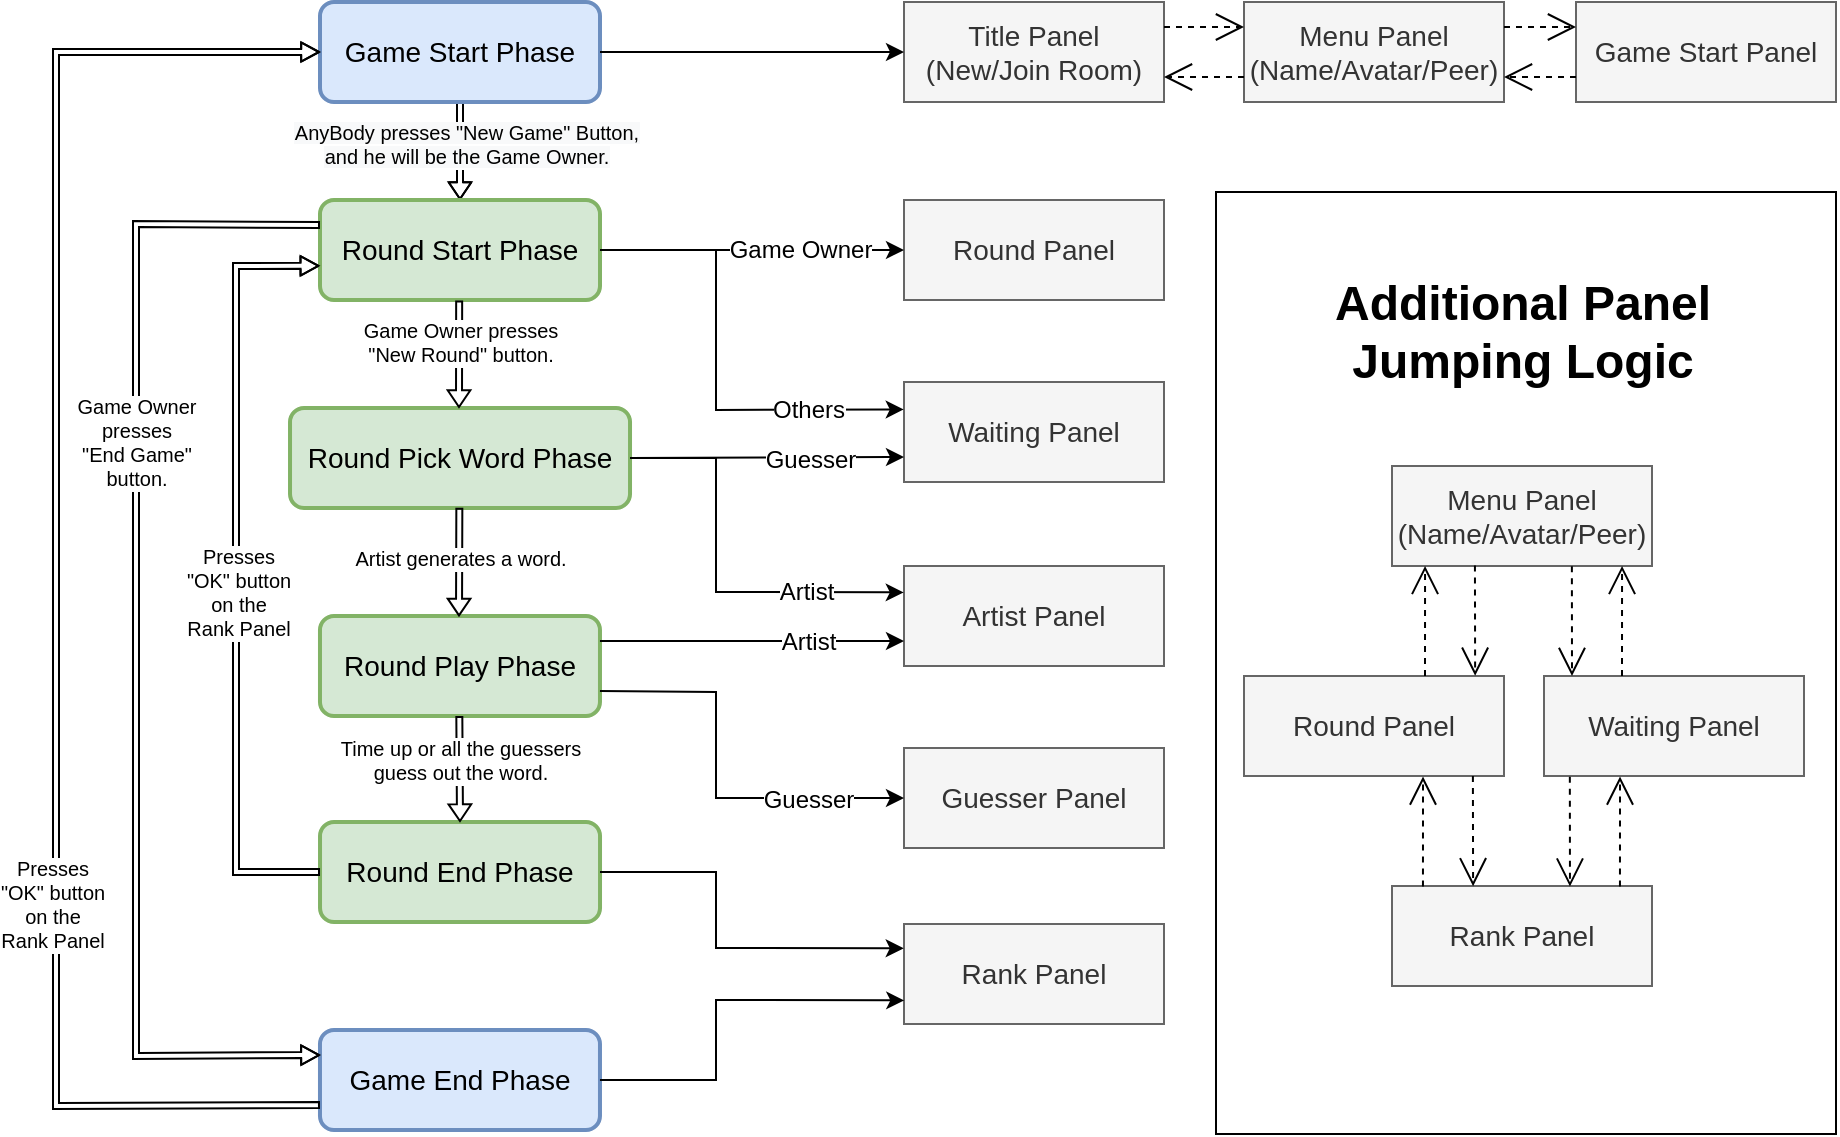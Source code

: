 <mxfile version="18.0.1" type="device"><diagram id="iVak9pPkNGJLrJ9IG5I5" name="第 1 页"><mxGraphModel dx="1018" dy="770" grid="1" gridSize="10" guides="1" tooltips="1" connect="1" arrows="1" fold="1" page="1" pageScale="1" pageWidth="1654" pageHeight="2336" math="0" shadow="0"><root><mxCell id="0"/><mxCell id="1" parent="0"/><mxCell id="a_jl4xR-fUBeWABdA4ow-54" style="edgeStyle=elbowEdgeStyle;shape=flexArrow;rounded=0;orthogonalLoop=1;jettySize=auto;elbow=vertical;html=1;entryX=0.5;entryY=0;entryDx=0;entryDy=0;fontSize=14;startArrow=none;endArrow=block;endSize=2.45;targetPerimeterSpacing=11;strokeWidth=1;fillColor=none;startFill=0;gradientColor=#ffffff;endWidth=7.328;width=3;" edge="1" parent="1" source="a_jl4xR-fUBeWABdA4ow-2" target="a_jl4xR-fUBeWABdA4ow-23"><mxGeometry relative="1" as="geometry"/></mxCell><mxCell id="a_jl4xR-fUBeWABdA4ow-114" value="&lt;span style=&quot;background-color: rgb(248, 249, 250);&quot;&gt;AnyBody presses &quot;New Game&quot; Button,&lt;/span&gt;&lt;br style=&quot;background-color: rgb(248, 249, 250);&quot;&gt;&lt;span style=&quot;background-color: rgb(248, 249, 250);&quot;&gt;and he will be the Game Owner.&lt;/span&gt;" style="edgeLabel;html=1;align=center;verticalAlign=middle;resizable=0;points=[];fontSize=10;" vertex="1" connectable="0" parent="a_jl4xR-fUBeWABdA4ow-54"><mxGeometry x="-0.357" y="1" relative="1" as="geometry"><mxPoint x="2" y="5" as="offset"/></mxGeometry></mxCell><mxCell id="a_jl4xR-fUBeWABdA4ow-2" value="&lt;font style=&quot;font-size: 14px;&quot;&gt;Game Start Phase&lt;/font&gt;" style="rounded=1;whiteSpace=wrap;html=1;absoluteArcSize=1;arcSize=14;strokeWidth=2;fillColor=#dae8fc;strokeColor=#6c8ebf;" vertex="1" parent="1"><mxGeometry x="652" y="375" width="140" height="50" as="geometry"/></mxCell><mxCell id="a_jl4xR-fUBeWABdA4ow-5" value="Title Panel&lt;br style=&quot;font-size: 14px;&quot;&gt;(New/Join Room)" style="rounded=0;whiteSpace=wrap;html=1;fontSize=14;fillColor=#f5f5f5;strokeColor=#666666;fontColor=#333333;" vertex="1" parent="1"><mxGeometry x="944" y="375" width="130" height="50" as="geometry"/></mxCell><mxCell id="a_jl4xR-fUBeWABdA4ow-10" value="Menu Panel&lt;br style=&quot;font-size: 14px;&quot;&gt;(Name/Avatar/Peer)" style="rounded=0;whiteSpace=wrap;html=1;fontSize=14;fillColor=#f5f5f5;fontColor=#333333;strokeColor=#666666;" vertex="1" parent="1"><mxGeometry x="1114" y="375" width="130" height="50" as="geometry"/></mxCell><mxCell id="a_jl4xR-fUBeWABdA4ow-11" value="Game Start Panel" style="rounded=0;whiteSpace=wrap;html=1;fontSize=14;fillColor=#f5f5f5;fontColor=#333333;strokeColor=#666666;" vertex="1" parent="1"><mxGeometry x="1280" y="375" width="130" height="50" as="geometry"/></mxCell><mxCell id="a_jl4xR-fUBeWABdA4ow-20" value="" style="endArrow=open;endSize=12;dashed=1;html=1;rounded=0;elbow=vertical;exitX=1;exitY=0.25;exitDx=0;exitDy=0;entryX=0;entryY=0.25;entryDx=0;entryDy=0;fontSize=14;" edge="1" parent="1" source="a_jl4xR-fUBeWABdA4ow-5" target="a_jl4xR-fUBeWABdA4ow-10"><mxGeometry x="0.25" y="-30" width="160" relative="1" as="geometry"><mxPoint x="1124" y="425" as="sourcePoint"/><mxPoint x="1284" y="425" as="targetPoint"/><mxPoint as="offset"/></mxGeometry></mxCell><mxCell id="a_jl4xR-fUBeWABdA4ow-21" value="" style="endArrow=open;endSize=12;dashed=1;html=1;rounded=0;elbow=vertical;exitX=0;exitY=0.75;exitDx=0;exitDy=0;entryX=1;entryY=0.75;entryDx=0;entryDy=0;fontSize=14;" edge="1" parent="1" source="a_jl4xR-fUBeWABdA4ow-10" target="a_jl4xR-fUBeWABdA4ow-5"><mxGeometry x="0.25" y="-30" width="160" relative="1" as="geometry"><mxPoint x="1064" y="335" as="sourcePoint"/><mxPoint x="1094" y="355" as="targetPoint"/><mxPoint as="offset"/></mxGeometry></mxCell><mxCell id="a_jl4xR-fUBeWABdA4ow-22" value="" style="endArrow=open;endSize=12;dashed=1;html=1;rounded=0;elbow=vertical;exitX=1;exitY=0.25;exitDx=0;exitDy=0;entryX=0;entryY=0.25;entryDx=0;entryDy=0;fontSize=14;" edge="1" parent="1" source="a_jl4xR-fUBeWABdA4ow-10" target="a_jl4xR-fUBeWABdA4ow-11"><mxGeometry x="0.25" y="-30" width="160" relative="1" as="geometry"><mxPoint x="1016.5" y="345" as="sourcePoint"/><mxPoint x="1016.5" y="385" as="targetPoint"/><mxPoint as="offset"/></mxGeometry></mxCell><mxCell id="a_jl4xR-fUBeWABdA4ow-23" value="&lt;font style=&quot;font-size: 14px;&quot;&gt;Round Start Phase&lt;/font&gt;" style="rounded=1;whiteSpace=wrap;html=1;absoluteArcSize=1;arcSize=14;strokeWidth=2;fillColor=#d5e8d4;strokeColor=#82b366;" vertex="1" parent="1"><mxGeometry x="652" y="474" width="140" height="50" as="geometry"/></mxCell><mxCell id="a_jl4xR-fUBeWABdA4ow-28" value="&lt;span style=&quot;font-size: 14px;&quot;&gt;Round Pick Word Phase&lt;/span&gt;" style="rounded=1;whiteSpace=wrap;html=1;absoluteArcSize=1;arcSize=14;strokeWidth=2;fillColor=#d5e8d4;strokeColor=#82b366;" vertex="1" parent="1"><mxGeometry x="637.01" y="578" width="170" height="50" as="geometry"/></mxCell><mxCell id="a_jl4xR-fUBeWABdA4ow-31" value="&lt;font style=&quot;font-size: 14px;&quot;&gt;Round Play Phase&lt;/font&gt;" style="rounded=1;whiteSpace=wrap;html=1;absoluteArcSize=1;arcSize=14;strokeWidth=2;fillColor=#d5e8d4;strokeColor=#82b366;" vertex="1" parent="1"><mxGeometry x="651.99" y="682" width="140" height="50" as="geometry"/></mxCell><mxCell id="a_jl4xR-fUBeWABdA4ow-33" value="&lt;font style=&quot;font-size: 14px;&quot;&gt;Round End Phase&lt;/font&gt;" style="rounded=1;whiteSpace=wrap;html=1;absoluteArcSize=1;arcSize=14;strokeWidth=2;fillColor=#d5e8d4;strokeColor=#82b366;" vertex="1" parent="1"><mxGeometry x="652.01" y="785" width="140" height="50" as="geometry"/></mxCell><mxCell id="a_jl4xR-fUBeWABdA4ow-41" value="&lt;font style=&quot;font-size: 14px;&quot;&gt;Game End Phase&lt;/font&gt;" style="rounded=1;whiteSpace=wrap;html=1;absoluteArcSize=1;arcSize=14;strokeWidth=2;fillColor=#dae8fc;strokeColor=#6c8ebf;" vertex="1" parent="1"><mxGeometry x="651.99" y="889" width="140" height="50" as="geometry"/></mxCell><mxCell id="a_jl4xR-fUBeWABdA4ow-44" value="" style="endArrow=none;html=1;rounded=0;fontSize=14;elbow=vertical;shape=flexArrow;entryX=0;entryY=0.5;entryDx=0;entryDy=0;startArrow=block;fillColor=none;strokeWidth=1;startWidth=5.66;startSize=2.642;width=3;exitX=0.005;exitY=0.796;exitDx=0;exitDy=0;endSize=6;exitPerimeter=0;" edge="1" parent="1" target="a_jl4xR-fUBeWABdA4ow-33"><mxGeometry width="50" height="50" relative="1" as="geometry"><mxPoint x="651.68" y="506.9" as="sourcePoint"/><mxPoint x="651.99" y="801.1" as="targetPoint"/><Array as="points"><mxPoint x="610" y="507"/><mxPoint x="610" y="810"/></Array></mxGeometry></mxCell><mxCell id="a_jl4xR-fUBeWABdA4ow-119" value="Presses &lt;br&gt;&quot;OK&quot; button&lt;br&gt;on the &lt;br&gt;Rank Panel" style="edgeLabel;html=1;align=center;verticalAlign=middle;resizable=0;points=[];fontSize=10;" vertex="1" connectable="0" parent="a_jl4xR-fUBeWABdA4ow-44"><mxGeometry x="0.836" relative="1" as="geometry"><mxPoint x="-10" y="-140" as="offset"/></mxGeometry></mxCell><mxCell id="a_jl4xR-fUBeWABdA4ow-49" value="" style="endArrow=none;html=1;rounded=0;fontSize=14;elbow=vertical;shape=flexArrow;entryX=0;entryY=0.25;entryDx=0;entryDy=0;startArrow=block;fillColor=none;strokeWidth=1;startWidth=5.66;startSize=2.642;width=3;exitX=0;exitY=0.25;exitDx=0;exitDy=0;endSize=6;" edge="1" parent="1" source="a_jl4xR-fUBeWABdA4ow-41" target="a_jl4xR-fUBeWABdA4ow-23"><mxGeometry width="50" height="50" relative="1" as="geometry"><mxPoint x="592.7" y="516.9" as="sourcePoint"/><mxPoint x="593.03" y="820.0" as="targetPoint"/><Array as="points"><mxPoint x="560" y="902"/><mxPoint x="560" y="486"/></Array></mxGeometry></mxCell><mxCell id="a_jl4xR-fUBeWABdA4ow-120" value="Game Owner &lt;br&gt;presses&lt;br&gt;&quot;End Game&quot; &lt;br&gt;button." style="edgeLabel;html=1;align=center;verticalAlign=middle;resizable=0;points=[];fontSize=10;" vertex="1" connectable="0" parent="a_jl4xR-fUBeWABdA4ow-49"><mxGeometry x="0.24" y="-1" relative="1" as="geometry"><mxPoint x="-1" y="-27" as="offset"/></mxGeometry></mxCell><mxCell id="a_jl4xR-fUBeWABdA4ow-51" value="" style="endArrow=none;html=1;rounded=0;fontSize=14;elbow=vertical;shape=flexArrow;entryX=0;entryY=0.75;entryDx=0;entryDy=0;startArrow=block;fillColor=none;strokeWidth=1;startWidth=5.66;startSize=2.642;width=3;exitX=0;exitY=0.5;exitDx=0;exitDy=0;endSize=6;" edge="1" parent="1" source="a_jl4xR-fUBeWABdA4ow-2" target="a_jl4xR-fUBeWABdA4ow-41"><mxGeometry width="50" height="50" relative="1" as="geometry"><mxPoint x="602.7" y="615.0" as="sourcePoint"/><mxPoint x="603.03" y="918.1" as="targetPoint"/><Array as="points"><mxPoint x="520" y="400"/><mxPoint x="520" y="927"/></Array></mxGeometry></mxCell><mxCell id="a_jl4xR-fUBeWABdA4ow-121" value="Presses&lt;br&gt;&quot;OK&quot; button&lt;br&gt;on the&lt;br&gt;Rank Panel" style="edgeLabel;html=1;align=center;verticalAlign=middle;resizable=0;points=[];fontSize=10;" vertex="1" connectable="0" parent="a_jl4xR-fUBeWABdA4ow-51"><mxGeometry x="0.411" y="-2" relative="1" as="geometry"><mxPoint as="offset"/></mxGeometry></mxCell><mxCell id="a_jl4xR-fUBeWABdA4ow-55" style="edgeStyle=elbowEdgeStyle;shape=flexArrow;rounded=0;orthogonalLoop=1;jettySize=auto;elbow=horizontal;html=1;entryX=0.497;entryY=0;entryDx=0;entryDy=0;fontSize=14;startArrow=none;endArrow=block;endSize=2.45;targetPerimeterSpacing=11;strokeWidth=1;fillColor=none;startFill=0;gradientColor=#ffffff;endWidth=7.328;width=3;entryPerimeter=0;exitX=0.497;exitY=1.004;exitDx=0;exitDy=0;exitPerimeter=0;" edge="1" parent="1" source="a_jl4xR-fUBeWABdA4ow-23" target="a_jl4xR-fUBeWABdA4ow-28"><mxGeometry relative="1" as="geometry"><mxPoint x="721.65" y="524" as="sourcePoint"/><mxPoint x="721.65" y="573" as="targetPoint"/></mxGeometry></mxCell><mxCell id="a_jl4xR-fUBeWABdA4ow-115" value="Game Owner presses&lt;br&gt;&quot;New Round&quot; button." style="edgeLabel;html=1;align=center;verticalAlign=middle;resizable=0;points=[];fontSize=10;" vertex="1" connectable="0" parent="a_jl4xR-fUBeWABdA4ow-55"><mxGeometry x="-0.213" y="2" relative="1" as="geometry"><mxPoint x="-2" as="offset"/></mxGeometry></mxCell><mxCell id="a_jl4xR-fUBeWABdA4ow-56" style="edgeStyle=elbowEdgeStyle;shape=flexArrow;rounded=0;orthogonalLoop=1;jettySize=auto;elbow=horizontal;html=1;entryX=0.496;entryY=0.004;entryDx=0;entryDy=0;fontSize=14;startArrow=none;endArrow=block;endSize=2.45;targetPerimeterSpacing=11;strokeWidth=1;fillColor=none;startFill=0;gradientColor=#ffffff;endWidth=7.328;width=3;entryPerimeter=0;exitX=0.498;exitY=0.997;exitDx=0;exitDy=0;exitPerimeter=0;" edge="1" parent="1" source="a_jl4xR-fUBeWABdA4ow-28" target="a_jl4xR-fUBeWABdA4ow-31"><mxGeometry relative="1" as="geometry"><mxPoint x="721.65" y="628.0" as="sourcePoint"/><mxPoint x="721.65" y="677.0" as="targetPoint"/></mxGeometry></mxCell><mxCell id="a_jl4xR-fUBeWABdA4ow-116" value="Artist generates a word." style="edgeLabel;html=1;align=center;verticalAlign=middle;resizable=0;points=[];fontSize=10;" vertex="1" connectable="0" parent="a_jl4xR-fUBeWABdA4ow-56"><mxGeometry x="-0.314" y="-1" relative="1" as="geometry"><mxPoint x="1" y="7" as="offset"/></mxGeometry></mxCell><mxCell id="a_jl4xR-fUBeWABdA4ow-57" style="edgeStyle=elbowEdgeStyle;shape=flexArrow;rounded=0;orthogonalLoop=1;jettySize=auto;elbow=horizontal;html=1;entryX=0.5;entryY=0;entryDx=0;entryDy=0;fontSize=14;startArrow=none;endArrow=block;endSize=2.45;targetPerimeterSpacing=11;strokeWidth=1;fillColor=none;startFill=0;gradientColor=#ffffff;endWidth=7.328;width=3;" edge="1" parent="1" target="a_jl4xR-fUBeWABdA4ow-33"><mxGeometry relative="1" as="geometry"><mxPoint x="721.66" y="732.0" as="sourcePoint"/><mxPoint x="721.66" y="781.0" as="targetPoint"/></mxGeometry></mxCell><mxCell id="a_jl4xR-fUBeWABdA4ow-117" value="Time up or all the guessers&lt;br&gt;guess out the word." style="edgeLabel;html=1;align=center;verticalAlign=middle;resizable=0;points=[];fontSize=10;" vertex="1" connectable="0" parent="a_jl4xR-fUBeWABdA4ow-57"><mxGeometry x="0.002" y="2" relative="1" as="geometry"><mxPoint x="-2" y="-4" as="offset"/></mxGeometry></mxCell><mxCell id="a_jl4xR-fUBeWABdA4ow-60" value="Round Panel" style="rounded=0;whiteSpace=wrap;html=1;fontSize=14;fillColor=#f5f5f5;strokeColor=#666666;fontColor=#333333;" vertex="1" parent="1"><mxGeometry x="944" y="474.0" width="130" height="50" as="geometry"/></mxCell><mxCell id="a_jl4xR-fUBeWABdA4ow-63" value="Artist Panel" style="rounded=0;whiteSpace=wrap;html=1;fontSize=14;fillColor=#f5f5f5;strokeColor=#666666;fontColor=#333333;" vertex="1" parent="1"><mxGeometry x="944" y="657" width="130" height="50" as="geometry"/></mxCell><mxCell id="a_jl4xR-fUBeWABdA4ow-64" value="Guesser Panel" style="rounded=0;whiteSpace=wrap;html=1;fontSize=14;fillColor=#f5f5f5;fontColor=#333333;strokeColor=#666666;" vertex="1" parent="1"><mxGeometry x="944" y="748" width="130" height="50" as="geometry"/></mxCell><mxCell id="a_jl4xR-fUBeWABdA4ow-65" value="Rank Panel" style="rounded=0;whiteSpace=wrap;html=1;fontSize=14;fillColor=#f5f5f5;fontColor=#333333;strokeColor=#666666;" vertex="1" parent="1"><mxGeometry x="944" y="836" width="130" height="50" as="geometry"/></mxCell><mxCell id="a_jl4xR-fUBeWABdA4ow-68" value="" style="endArrow=classic;html=1;rounded=0;fontSize=14;targetPerimeterSpacing=11;strokeWidth=1;fillColor=none;gradientColor=#ffffff;elbow=vertical;exitX=1;exitY=0.5;exitDx=0;exitDy=0;entryX=0;entryY=0.5;entryDx=0;entryDy=0;" edge="1" parent="1" source="a_jl4xR-fUBeWABdA4ow-2" target="a_jl4xR-fUBeWABdA4ow-5"><mxGeometry width="50" height="50" relative="1" as="geometry"><mxPoint x="810" y="570" as="sourcePoint"/><mxPoint x="920" y="400" as="targetPoint"/></mxGeometry></mxCell><mxCell id="a_jl4xR-fUBeWABdA4ow-72" value="Waiting Panel" style="rounded=0;whiteSpace=wrap;html=1;fontSize=14;fillColor=#f5f5f5;strokeColor=#666666;fontColor=#333333;" vertex="1" parent="1"><mxGeometry x="944" y="565.0" width="130" height="50" as="geometry"/></mxCell><mxCell id="a_jl4xR-fUBeWABdA4ow-76" value="" style="endArrow=classic;html=1;rounded=0;fontSize=14;targetPerimeterSpacing=11;strokeWidth=1;fillColor=none;gradientColor=#ffffff;elbow=vertical;entryX=0;entryY=0.5;entryDx=0;entryDy=0;exitX=1;exitY=0.5;exitDx=0;exitDy=0;" edge="1" parent="1" source="a_jl4xR-fUBeWABdA4ow-23" target="a_jl4xR-fUBeWABdA4ow-60"><mxGeometry width="50" height="50" relative="1" as="geometry"><mxPoint x="790" y="499" as="sourcePoint"/><mxPoint x="900.01" y="498.5" as="targetPoint"/></mxGeometry></mxCell><mxCell id="a_jl4xR-fUBeWABdA4ow-78" value="&lt;span style=&quot;font-size: 12px;&quot;&gt;Game Owner&lt;/span&gt;" style="edgeLabel;html=1;align=center;verticalAlign=middle;resizable=0;points=[];fontSize=14;" vertex="1" connectable="0" parent="a_jl4xR-fUBeWABdA4ow-76"><mxGeometry x="0.523" y="-1" relative="1" as="geometry"><mxPoint x="-16" y="-2" as="offset"/></mxGeometry></mxCell><mxCell id="a_jl4xR-fUBeWABdA4ow-77" value="" style="endArrow=classic;html=1;rounded=0;fontSize=14;targetPerimeterSpacing=11;strokeWidth=1;fillColor=none;gradientColor=#ffffff;elbow=vertical;exitX=1;exitY=0.5;exitDx=0;exitDy=0;entryX=-0.001;entryY=0.274;entryDx=0;entryDy=0;entryPerimeter=0;" edge="1" parent="1" source="a_jl4xR-fUBeWABdA4ow-23" target="a_jl4xR-fUBeWABdA4ow-72"><mxGeometry width="50" height="50" relative="1" as="geometry"><mxPoint x="780.01" y="508.5" as="sourcePoint"/><mxPoint x="931" y="509" as="targetPoint"/><Array as="points"><mxPoint x="850" y="499"/><mxPoint x="850" y="579"/></Array></mxGeometry></mxCell><mxCell id="a_jl4xR-fUBeWABdA4ow-79" value="Others" style="edgeLabel;html=1;align=center;verticalAlign=middle;resizable=0;points=[];fontSize=12;" vertex="1" connectable="0" parent="a_jl4xR-fUBeWABdA4ow-77"><mxGeometry x="0.565" y="1" relative="1" as="geometry"><mxPoint x="2" y="1" as="offset"/></mxGeometry></mxCell><mxCell id="a_jl4xR-fUBeWABdA4ow-80" value="" style="endArrow=classic;html=1;rounded=0;fontSize=14;targetPerimeterSpacing=11;strokeWidth=1;fillColor=none;gradientColor=#ffffff;elbow=vertical;exitX=1;exitY=0.5;exitDx=0;exitDy=0;entryX=0;entryY=0.75;entryDx=0;entryDy=0;" edge="1" parent="1" source="a_jl4xR-fUBeWABdA4ow-28" target="a_jl4xR-fUBeWABdA4ow-72"><mxGeometry width="50" height="50" relative="1" as="geometry"><mxPoint x="770.01" y="602.5" as="sourcePoint"/><mxPoint x="944" y="603" as="targetPoint"/></mxGeometry></mxCell><mxCell id="a_jl4xR-fUBeWABdA4ow-81" value="&lt;span style=&quot;font-size: 12px;&quot;&gt;Guesser&lt;/span&gt;" style="edgeLabel;html=1;align=center;verticalAlign=middle;resizable=0;points=[];fontSize=14;" vertex="1" connectable="0" parent="a_jl4xR-fUBeWABdA4ow-80"><mxGeometry x="0.523" y="-1" relative="1" as="geometry"><mxPoint x="-15" y="-1" as="offset"/></mxGeometry></mxCell><mxCell id="a_jl4xR-fUBeWABdA4ow-82" value="" style="endArrow=classic;html=1;rounded=0;fontSize=14;targetPerimeterSpacing=11;strokeWidth=1;fillColor=none;gradientColor=#ffffff;elbow=vertical;exitX=1;exitY=0.5;exitDx=0;exitDy=0;entryX=-0.001;entryY=0.264;entryDx=0;entryDy=0;entryPerimeter=0;" edge="1" parent="1" source="a_jl4xR-fUBeWABdA4ow-28" target="a_jl4xR-fUBeWABdA4ow-63"><mxGeometry width="50" height="50" relative="1" as="geometry"><mxPoint x="795.01" y="613" as="sourcePoint"/><mxPoint x="954" y="613.5" as="targetPoint"/><Array as="points"><mxPoint x="850" y="603"/><mxPoint x="850" y="670"/></Array></mxGeometry></mxCell><mxCell id="a_jl4xR-fUBeWABdA4ow-83" value="&lt;span style=&quot;font-size: 12px;&quot;&gt;Artist&lt;/span&gt;" style="edgeLabel;html=1;align=center;verticalAlign=middle;resizable=0;points=[];fontSize=14;" vertex="1" connectable="0" parent="a_jl4xR-fUBeWABdA4ow-82"><mxGeometry x="0.523" y="-1" relative="1" as="geometry"><mxPoint y="-2" as="offset"/></mxGeometry></mxCell><mxCell id="a_jl4xR-fUBeWABdA4ow-84" value="" style="endArrow=classic;html=1;rounded=0;fontSize=14;targetPerimeterSpacing=11;strokeWidth=1;fillColor=none;gradientColor=#ffffff;elbow=vertical;entryX=0;entryY=0.75;entryDx=0;entryDy=0;exitX=1;exitY=0.25;exitDx=0;exitDy=0;" edge="1" parent="1" source="a_jl4xR-fUBeWABdA4ow-31" target="a_jl4xR-fUBeWABdA4ow-63"><mxGeometry width="50" height="50" relative="1" as="geometry"><mxPoint x="770" y="700" as="sourcePoint"/><mxPoint x="928.98" y="700.5" as="targetPoint"/></mxGeometry></mxCell><mxCell id="a_jl4xR-fUBeWABdA4ow-85" value="&lt;span style=&quot;font-size: 12px;&quot;&gt;Artist&lt;/span&gt;" style="edgeLabel;html=1;align=center;verticalAlign=middle;resizable=0;points=[];fontSize=14;" vertex="1" connectable="0" parent="a_jl4xR-fUBeWABdA4ow-84"><mxGeometry x="0.523" y="-1" relative="1" as="geometry"><mxPoint x="-12" y="-2" as="offset"/></mxGeometry></mxCell><mxCell id="a_jl4xR-fUBeWABdA4ow-86" value="" style="endArrow=classic;html=1;rounded=0;fontSize=14;targetPerimeterSpacing=11;strokeWidth=1;fillColor=none;gradientColor=#ffffff;elbow=vertical;exitX=1;exitY=0.75;exitDx=0;exitDy=0;entryX=0;entryY=0.5;entryDx=0;entryDy=0;" edge="1" parent="1" source="a_jl4xR-fUBeWABdA4ow-31" target="a_jl4xR-fUBeWABdA4ow-64"><mxGeometry width="50" height="50" relative="1" as="geometry"><mxPoint x="769.99" y="717.5" as="sourcePoint"/><mxPoint x="928.98" y="785" as="targetPoint"/><Array as="points"><mxPoint x="850" y="720"/><mxPoint x="850" y="773"/></Array></mxGeometry></mxCell><mxCell id="a_jl4xR-fUBeWABdA4ow-87" value="&lt;span style=&quot;font-size: 12px;&quot;&gt;Guesser&lt;/span&gt;" style="edgeLabel;html=1;align=center;verticalAlign=middle;resizable=0;points=[];fontSize=14;" vertex="1" connectable="0" parent="a_jl4xR-fUBeWABdA4ow-86"><mxGeometry x="0.523" y="-1" relative="1" as="geometry"><mxPoint x="1" y="-1" as="offset"/></mxGeometry></mxCell><mxCell id="a_jl4xR-fUBeWABdA4ow-90" value="" style="endArrow=classic;html=1;rounded=0;fontSize=14;targetPerimeterSpacing=11;strokeWidth=1;fillColor=none;gradientColor=#ffffff;elbow=vertical;exitX=1;exitY=0.5;exitDx=0;exitDy=0;entryX=-0.001;entryY=0.243;entryDx=0;entryDy=0;entryPerimeter=0;" edge="1" parent="1" source="a_jl4xR-fUBeWABdA4ow-33" target="a_jl4xR-fUBeWABdA4ow-65"><mxGeometry width="50" height="50" relative="1" as="geometry"><mxPoint x="810" y="810" as="sourcePoint"/><mxPoint x="984.01" y="863.5" as="targetPoint"/><Array as="points"><mxPoint x="850" y="810"/><mxPoint x="850" y="848"/></Array></mxGeometry></mxCell><mxCell id="a_jl4xR-fUBeWABdA4ow-92" value="" style="endArrow=classic;html=1;rounded=0;fontSize=14;targetPerimeterSpacing=11;strokeWidth=1;fillColor=none;gradientColor=#ffffff;elbow=vertical;exitX=1;exitY=0.5;exitDx=0;exitDy=0;entryX=0.001;entryY=0.764;entryDx=0;entryDy=0;entryPerimeter=0;" edge="1" parent="1" source="a_jl4xR-fUBeWABdA4ow-41" target="a_jl4xR-fUBeWABdA4ow-65"><mxGeometry width="50" height="50" relative="1" as="geometry"><mxPoint x="790" y="920" as="sourcePoint"/><mxPoint x="963.99" y="958.5" as="targetPoint"/><Array as="points"><mxPoint x="850" y="914"/><mxPoint x="850" y="874"/></Array></mxGeometry></mxCell><mxCell id="a_jl4xR-fUBeWABdA4ow-93" value="" style="endArrow=open;endSize=12;dashed=1;html=1;rounded=0;elbow=vertical;exitX=0;exitY=0.75;exitDx=0;exitDy=0;fontSize=14;entryX=1;entryY=0.75;entryDx=0;entryDy=0;" edge="1" parent="1" source="a_jl4xR-fUBeWABdA4ow-11" target="a_jl4xR-fUBeWABdA4ow-10"><mxGeometry x="0.25" y="-30" width="160" relative="1" as="geometry"><mxPoint x="1254" y="410" as="sourcePoint"/><mxPoint x="1270" y="450" as="targetPoint"/><mxPoint as="offset"/></mxGeometry></mxCell><mxCell id="a_jl4xR-fUBeWABdA4ow-113" value="" style="group" vertex="1" connectable="0" parent="1"><mxGeometry x="1100" y="470" width="310" height="471" as="geometry"/></mxCell><mxCell id="a_jl4xR-fUBeWABdA4ow-106" value="" style="rounded=0;whiteSpace=wrap;html=1;labelBackgroundColor=#66B2FF;fontSize=12;fillColor=none;" vertex="1" parent="a_jl4xR-fUBeWABdA4ow-113"><mxGeometry width="310" height="471" as="geometry"/></mxCell><mxCell id="a_jl4xR-fUBeWABdA4ow-94" value="Round Panel" style="rounded=0;whiteSpace=wrap;html=1;fontSize=14;fillColor=#f5f5f5;fontColor=#333333;strokeColor=#666666;" vertex="1" parent="a_jl4xR-fUBeWABdA4ow-113"><mxGeometry x="14" y="242.0" width="130" height="50" as="geometry"/></mxCell><mxCell id="a_jl4xR-fUBeWABdA4ow-95" value="Waiting Panel" style="rounded=0;whiteSpace=wrap;html=1;fontSize=14;fillColor=#f5f5f5;fontColor=#333333;strokeColor=#666666;" vertex="1" parent="a_jl4xR-fUBeWABdA4ow-113"><mxGeometry x="164" y="242.0" width="130" height="50" as="geometry"/></mxCell><mxCell id="a_jl4xR-fUBeWABdA4ow-96" value="Menu Panel&lt;br style=&quot;font-size: 14px;&quot;&gt;(Name/Avatar/Peer)" style="rounded=0;whiteSpace=wrap;html=1;fontSize=14;fillColor=#f5f5f5;fontColor=#333333;strokeColor=#666666;" vertex="1" parent="a_jl4xR-fUBeWABdA4ow-113"><mxGeometry x="88" y="137" width="130" height="50" as="geometry"/></mxCell><mxCell id="a_jl4xR-fUBeWABdA4ow-97" value="Rank Panel" style="rounded=0;whiteSpace=wrap;html=1;fontSize=14;fillColor=#f5f5f5;fontColor=#333333;strokeColor=#666666;" vertex="1" parent="a_jl4xR-fUBeWABdA4ow-113"><mxGeometry x="88" y="347" width="130" height="50" as="geometry"/></mxCell><mxCell id="a_jl4xR-fUBeWABdA4ow-98" value="" style="endArrow=open;endSize=12;dashed=1;html=1;rounded=0;elbow=vertical;exitX=0.75;exitY=0;exitDx=0;exitDy=0;entryX=0.181;entryY=0.999;entryDx=0;entryDy=0;fontSize=14;entryPerimeter=0;" edge="1" parent="a_jl4xR-fUBeWABdA4ow-113"><mxGeometry x="0.25" y="-30" width="160" relative="1" as="geometry"><mxPoint x="104.5" y="242" as="sourcePoint"/><mxPoint x="104.53" y="186.95" as="targetPoint"/><mxPoint as="offset"/></mxGeometry></mxCell><mxCell id="a_jl4xR-fUBeWABdA4ow-99" value="" style="endArrow=open;endSize=12;dashed=1;html=1;rounded=0;elbow=vertical;exitX=0.75;exitY=0;exitDx=0;exitDy=0;entryX=0.181;entryY=0.999;entryDx=0;entryDy=0;fontSize=14;entryPerimeter=0;" edge="1" parent="a_jl4xR-fUBeWABdA4ow-113"><mxGeometry x="0.25" y="-30" width="160" relative="1" as="geometry"><mxPoint x="203.0" y="242" as="sourcePoint"/><mxPoint x="203.03" y="186.95" as="targetPoint"/><mxPoint as="offset"/></mxGeometry></mxCell><mxCell id="a_jl4xR-fUBeWABdA4ow-100" value="" style="endArrow=open;endSize=12;dashed=1;html=1;rounded=0;elbow=vertical;exitX=0.319;exitY=0.994;exitDx=0;exitDy=0;entryX=0.889;entryY=-0.003;entryDx=0;entryDy=0;fontSize=14;entryPerimeter=0;exitPerimeter=0;" edge="1" parent="a_jl4xR-fUBeWABdA4ow-113" source="a_jl4xR-fUBeWABdA4ow-96" target="a_jl4xR-fUBeWABdA4ow-94"><mxGeometry x="0.25" y="-30" width="160" relative="1" as="geometry"><mxPoint x="114.5" y="252" as="sourcePoint"/><mxPoint x="114.53" y="196.95" as="targetPoint"/><mxPoint as="offset"/></mxGeometry></mxCell><mxCell id="a_jl4xR-fUBeWABdA4ow-101" value="" style="endArrow=open;endSize=12;dashed=1;html=1;rounded=0;elbow=vertical;exitX=0.738;exitY=1.002;exitDx=0;exitDy=0;entryX=0.889;entryY=-0.003;entryDx=0;entryDy=0;fontSize=14;entryPerimeter=0;exitPerimeter=0;" edge="1" parent="a_jl4xR-fUBeWABdA4ow-113"><mxGeometry x="0.25" y="-30" width="160" relative="1" as="geometry"><mxPoint x="177.94" y="187.1" as="sourcePoint"/><mxPoint x="178.0" y="242.0" as="targetPoint"/><mxPoint as="offset"/></mxGeometry></mxCell><mxCell id="a_jl4xR-fUBeWABdA4ow-102" value="" style="endArrow=open;endSize=12;dashed=1;html=1;rounded=0;elbow=vertical;exitX=0.75;exitY=0;exitDx=0;exitDy=0;entryX=0.181;entryY=0.999;entryDx=0;entryDy=0;fontSize=14;entryPerimeter=0;" edge="1" parent="a_jl4xR-fUBeWABdA4ow-113"><mxGeometry x="0.25" y="-30" width="160" relative="1" as="geometry"><mxPoint x="103.48" y="347.3" as="sourcePoint"/><mxPoint x="103.51" y="292.25" as="targetPoint"/><mxPoint as="offset"/></mxGeometry></mxCell><mxCell id="a_jl4xR-fUBeWABdA4ow-103" value="" style="endArrow=open;endSize=12;dashed=1;html=1;rounded=0;elbow=vertical;exitX=0.75;exitY=0;exitDx=0;exitDy=0;entryX=0.181;entryY=0.999;entryDx=0;entryDy=0;fontSize=14;entryPerimeter=0;" edge="1" parent="a_jl4xR-fUBeWABdA4ow-113"><mxGeometry x="0.25" y="-30" width="160" relative="1" as="geometry"><mxPoint x="201.98" y="347.3" as="sourcePoint"/><mxPoint x="202.01" y="292.25" as="targetPoint"/><mxPoint as="offset"/></mxGeometry></mxCell><mxCell id="a_jl4xR-fUBeWABdA4ow-104" value="" style="endArrow=open;endSize=12;dashed=1;html=1;rounded=0;elbow=vertical;exitX=0.319;exitY=0.994;exitDx=0;exitDy=0;entryX=0.889;entryY=-0.003;entryDx=0;entryDy=0;fontSize=14;entryPerimeter=0;exitPerimeter=0;" edge="1" parent="a_jl4xR-fUBeWABdA4ow-113"><mxGeometry x="0.25" y="-30" width="160" relative="1" as="geometry"><mxPoint x="128.45" y="292" as="sourcePoint"/><mxPoint x="128.55" y="347.15" as="targetPoint"/><mxPoint as="offset"/></mxGeometry></mxCell><mxCell id="a_jl4xR-fUBeWABdA4ow-105" value="" style="endArrow=open;endSize=12;dashed=1;html=1;rounded=0;elbow=vertical;exitX=0.738;exitY=1.002;exitDx=0;exitDy=0;entryX=0.889;entryY=-0.003;entryDx=0;entryDy=0;fontSize=14;entryPerimeter=0;exitPerimeter=0;" edge="1" parent="a_jl4xR-fUBeWABdA4ow-113"><mxGeometry x="0.25" y="-30" width="160" relative="1" as="geometry"><mxPoint x="176.92" y="292.4" as="sourcePoint"/><mxPoint x="176.98" y="347.3" as="targetPoint"/><mxPoint as="offset"/></mxGeometry></mxCell><mxCell id="a_jl4xR-fUBeWABdA4ow-110" value="Additional Panel&lt;br&gt;Jumping Logic" style="text;strokeColor=none;fillColor=none;html=1;fontSize=24;fontStyle=1;verticalAlign=middle;align=center;labelBackgroundColor=#FFFFFF;" vertex="1" parent="a_jl4xR-fUBeWABdA4ow-113"><mxGeometry x="103" y="50" width="100" height="40" as="geometry"/></mxCell></root></mxGraphModel></diagram></mxfile>